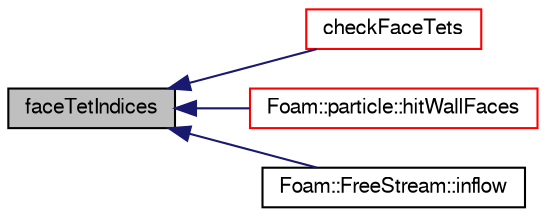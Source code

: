 digraph "faceTetIndices"
{
  bgcolor="transparent";
  edge [fontname="FreeSans",fontsize="10",labelfontname="FreeSans",labelfontsize="10"];
  node [fontname="FreeSans",fontsize="10",shape=record];
  rankdir="LR";
  Node1074 [label="faceTetIndices",height=0.2,width=0.4,color="black", fillcolor="grey75", style="filled", fontcolor="black"];
  Node1074 -> Node1075 [dir="back",color="midnightblue",fontsize="10",style="solid",fontname="FreeSans"];
  Node1075 [label="checkFaceTets",height=0.2,width=0.4,color="red",URL="$a27418.html#a73ef5247a1e78210c08a4a9ef6222e9f",tooltip="Check face-decomposition tet volume. "];
  Node1074 -> Node1269 [dir="back",color="midnightblue",fontsize="10",style="solid",fontname="FreeSans"];
  Node1269 [label="Foam::particle::hitWallFaces",height=0.2,width=0.4,color="red",URL="$a23586.html#abf78981c0a99e9f135ebc37efcfd1544"];
  Node1074 -> Node1270 [dir="back",color="midnightblue",fontsize="10",style="solid",fontname="FreeSans"];
  Node1270 [label="Foam::FreeStream::inflow",height=0.2,width=0.4,color="black",URL="$a23718.html#a84e6a7b742df4fcb240fff3040770a0b",tooltip="Introduce particles. "];
}
